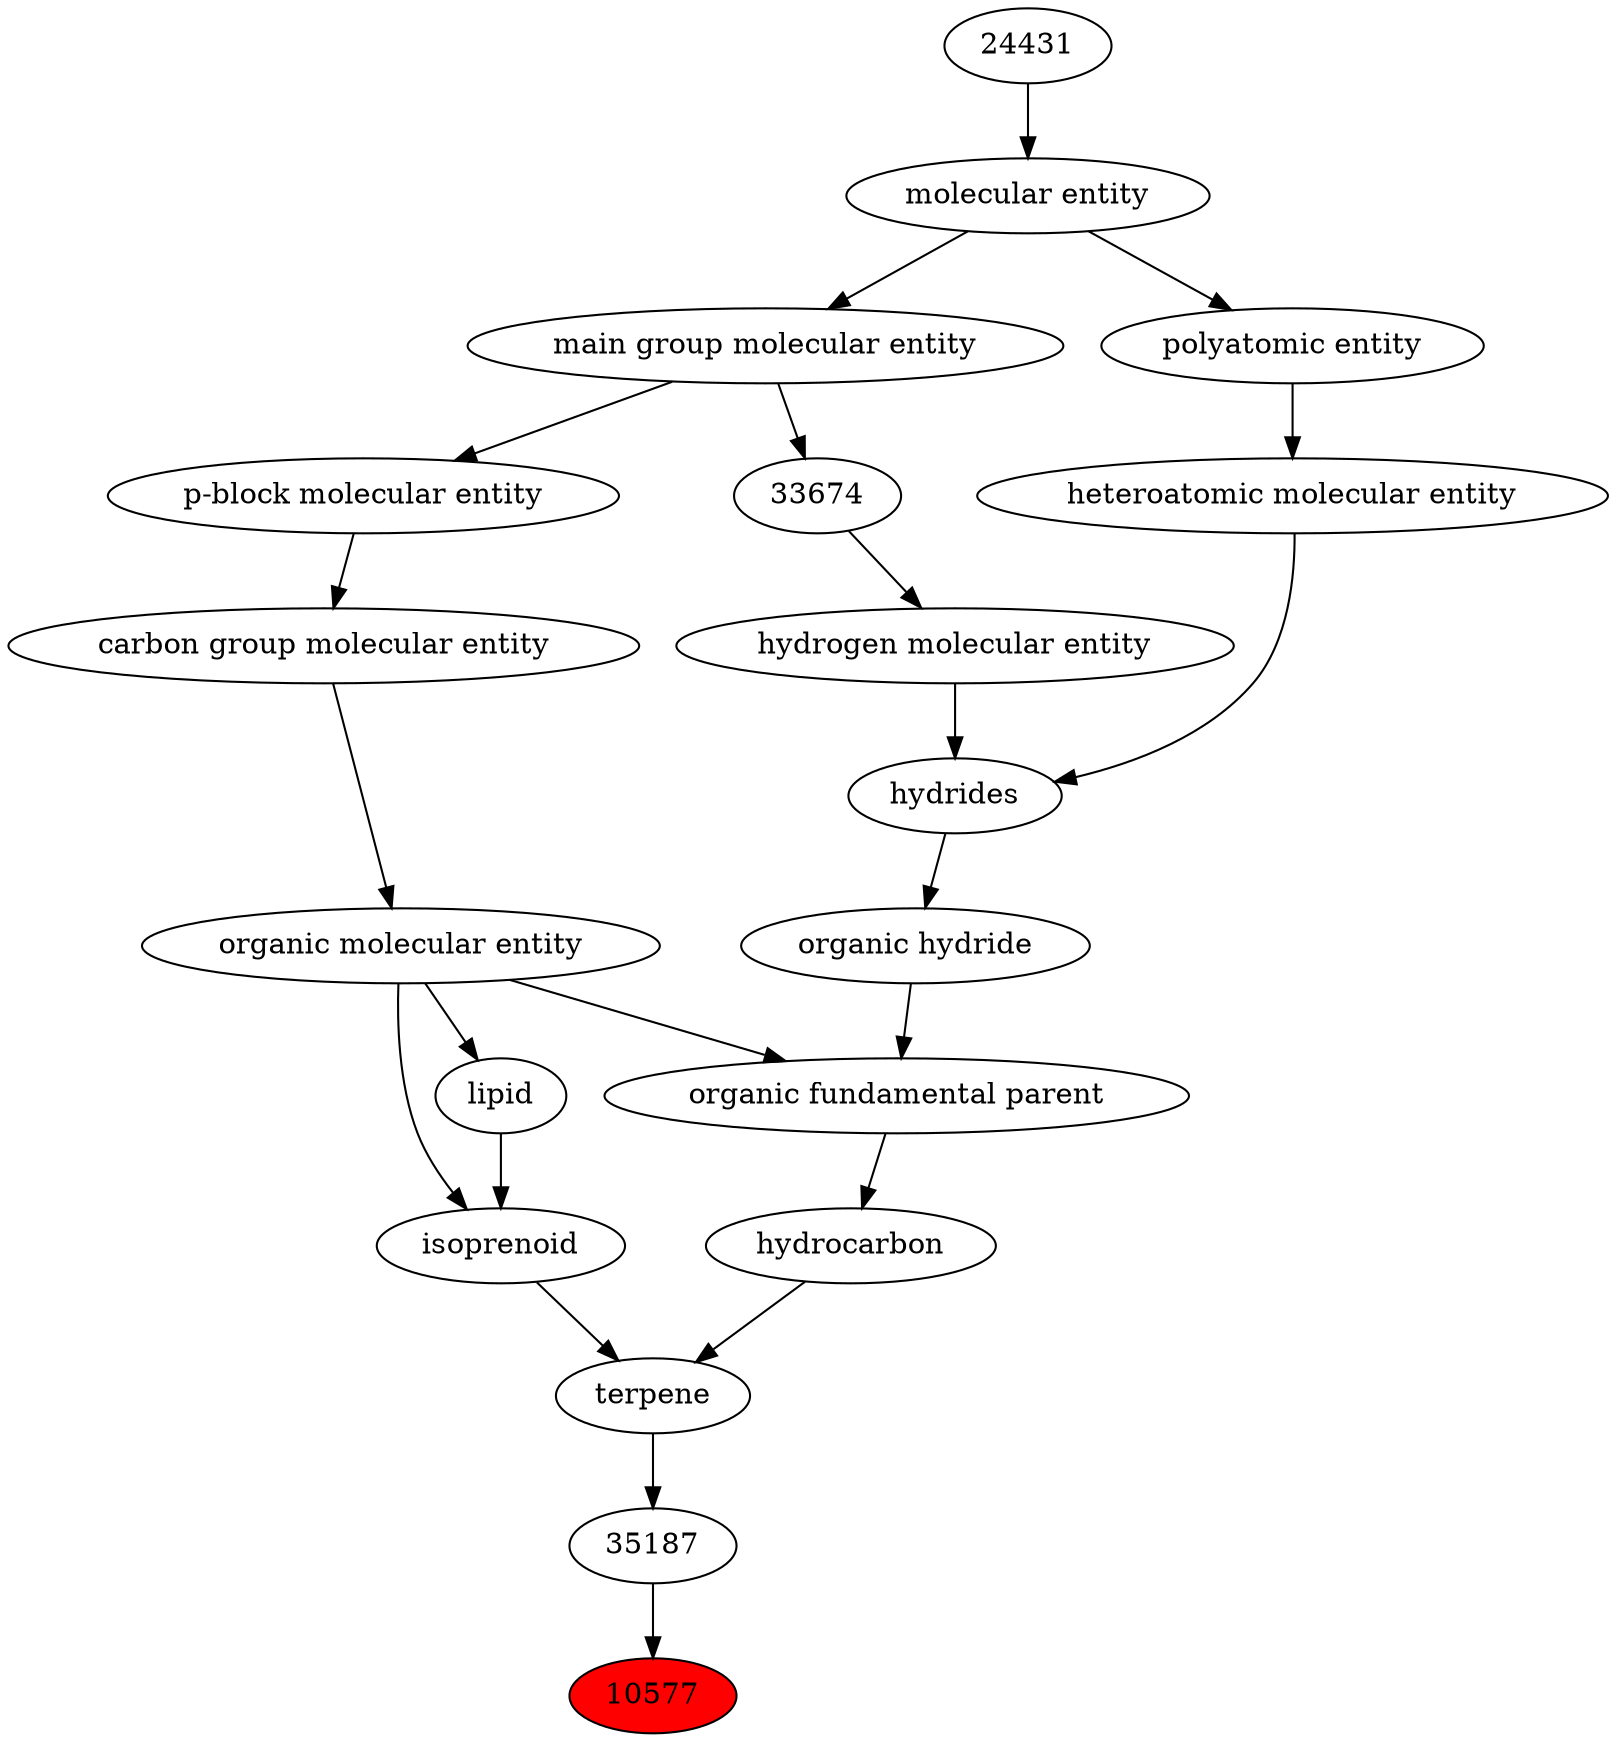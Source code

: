 digraph tree{ 
10577 [label="10577" fillcolor=red style=filled]
35187 -> 10577
35187 [label="35187"]
35186 -> 35187
35186 [label="terpene"]
24632 -> 35186
24913 -> 35186
24632 [label="hydrocarbon"]
33245 -> 24632
24913 [label="isoprenoid"]
18059 -> 24913
50860 -> 24913
33245 [label="organic fundamental parent"]
50860 -> 33245
37175 -> 33245
18059 [label="lipid"]
50860 -> 18059
50860 [label="organic molecular entity"]
33582 -> 50860
37175 [label="organic hydride"]
33692 -> 37175
33582 [label="carbon group molecular entity"]
33675 -> 33582
33692 [label="hydrides"]
33608 -> 33692
37577 -> 33692
33675 [label="p-block molecular entity"]
33579 -> 33675
33608 [label="hydrogen molecular entity"]
33674 -> 33608
37577 [label="heteroatomic molecular entity"]
36357 -> 37577
33579 [label="main group molecular entity"]
23367 -> 33579
33674 [label="33674"]
33579 -> 33674
36357 [label="polyatomic entity"]
23367 -> 36357
23367 [label="molecular entity"]
24431 -> 23367
24431 [label="24431"]
}